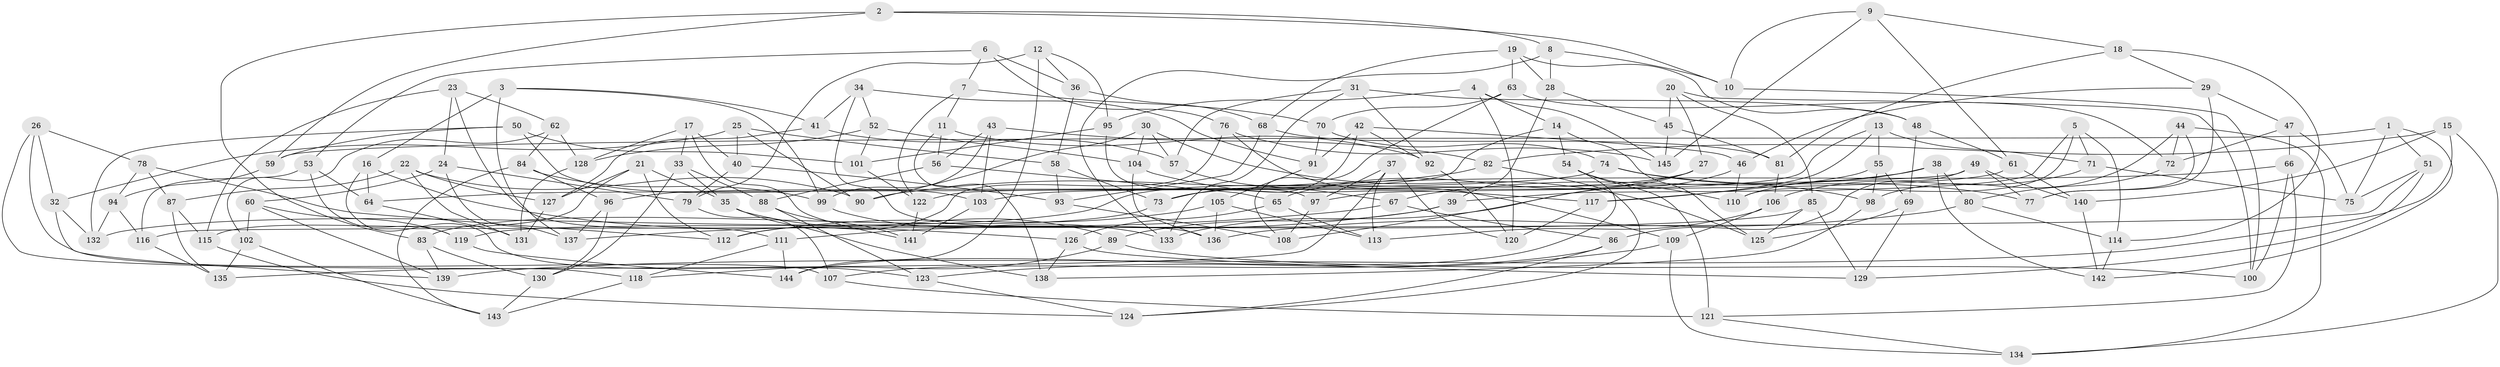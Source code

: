 // Generated by graph-tools (version 1.1) at 2025/26/03/09/25 03:26:58]
// undirected, 145 vertices, 290 edges
graph export_dot {
graph [start="1"]
  node [color=gray90,style=filled];
  1;
  2;
  3;
  4;
  5;
  6;
  7;
  8;
  9;
  10;
  11;
  12;
  13;
  14;
  15;
  16;
  17;
  18;
  19;
  20;
  21;
  22;
  23;
  24;
  25;
  26;
  27;
  28;
  29;
  30;
  31;
  32;
  33;
  34;
  35;
  36;
  37;
  38;
  39;
  40;
  41;
  42;
  43;
  44;
  45;
  46;
  47;
  48;
  49;
  50;
  51;
  52;
  53;
  54;
  55;
  56;
  57;
  58;
  59;
  60;
  61;
  62;
  63;
  64;
  65;
  66;
  67;
  68;
  69;
  70;
  71;
  72;
  73;
  74;
  75;
  76;
  77;
  78;
  79;
  80;
  81;
  82;
  83;
  84;
  85;
  86;
  87;
  88;
  89;
  90;
  91;
  92;
  93;
  94;
  95;
  96;
  97;
  98;
  99;
  100;
  101;
  102;
  103;
  104;
  105;
  106;
  107;
  108;
  109;
  110;
  111;
  112;
  113;
  114;
  115;
  116;
  117;
  118;
  119;
  120;
  121;
  122;
  123;
  124;
  125;
  126;
  127;
  128;
  129;
  130;
  131;
  132;
  133;
  134;
  135;
  136;
  137;
  138;
  139;
  140;
  141;
  142;
  143;
  144;
  145;
  1 -- 75;
  1 -- 59;
  1 -- 142;
  1 -- 51;
  2 -- 8;
  2 -- 10;
  2 -- 83;
  2 -- 59;
  3 -- 16;
  3 -- 99;
  3 -- 41;
  3 -- 137;
  4 -- 95;
  4 -- 145;
  4 -- 14;
  4 -- 120;
  5 -- 71;
  5 -- 114;
  5 -- 39;
  5 -- 110;
  6 -- 7;
  6 -- 53;
  6 -- 76;
  6 -- 36;
  7 -- 70;
  7 -- 11;
  7 -- 122;
  8 -- 10;
  8 -- 28;
  8 -- 133;
  9 -- 145;
  9 -- 18;
  9 -- 10;
  9 -- 61;
  10 -- 100;
  11 -- 92;
  11 -- 138;
  11 -- 56;
  12 -- 36;
  12 -- 95;
  12 -- 144;
  12 -- 79;
  13 -- 97;
  13 -- 71;
  13 -- 117;
  13 -- 55;
  14 -- 54;
  14 -- 125;
  14 -- 122;
  15 -- 134;
  15 -- 139;
  15 -- 82;
  15 -- 140;
  16 -- 126;
  16 -- 123;
  16 -- 64;
  17 -- 40;
  17 -- 128;
  17 -- 141;
  17 -- 33;
  18 -- 29;
  18 -- 81;
  18 -- 114;
  19 -- 48;
  19 -- 68;
  19 -- 28;
  19 -- 63;
  20 -- 45;
  20 -- 100;
  20 -- 27;
  20 -- 85;
  21 -- 112;
  21 -- 127;
  21 -- 115;
  21 -- 35;
  22 -- 87;
  22 -- 131;
  22 -- 127;
  22 -- 90;
  23 -- 115;
  23 -- 62;
  23 -- 111;
  23 -- 24;
  24 -- 60;
  24 -- 137;
  24 -- 79;
  25 -- 32;
  25 -- 40;
  25 -- 90;
  25 -- 58;
  26 -- 78;
  26 -- 118;
  26 -- 32;
  26 -- 107;
  27 -- 132;
  27 -- 108;
  27 -- 65;
  28 -- 45;
  28 -- 39;
  29 -- 47;
  29 -- 46;
  29 -- 77;
  30 -- 125;
  30 -- 57;
  30 -- 104;
  30 -- 90;
  31 -- 48;
  31 -- 57;
  31 -- 92;
  31 -- 133;
  32 -- 139;
  32 -- 132;
  33 -- 130;
  33 -- 35;
  33 -- 88;
  34 -- 52;
  34 -- 91;
  34 -- 41;
  34 -- 136;
  35 -- 89;
  35 -- 138;
  36 -- 68;
  36 -- 58;
  37 -- 120;
  37 -- 97;
  37 -- 135;
  37 -- 113;
  38 -- 110;
  38 -- 80;
  38 -- 67;
  38 -- 142;
  39 -- 89;
  39 -- 111;
  40 -- 93;
  40 -- 79;
  41 -- 57;
  41 -- 127;
  42 -- 46;
  42 -- 91;
  42 -- 73;
  42 -- 92;
  43 -- 99;
  43 -- 82;
  43 -- 103;
  43 -- 56;
  44 -- 98;
  44 -- 134;
  44 -- 77;
  44 -- 72;
  45 -- 81;
  45 -- 145;
  46 -- 133;
  46 -- 110;
  47 -- 72;
  47 -- 66;
  47 -- 75;
  48 -- 61;
  48 -- 69;
  49 -- 140;
  49 -- 64;
  49 -- 86;
  49 -- 77;
  50 -- 101;
  50 -- 103;
  50 -- 132;
  50 -- 59;
  51 -- 129;
  51 -- 75;
  51 -- 116;
  52 -- 101;
  52 -- 128;
  52 -- 104;
  53 -- 116;
  53 -- 64;
  53 -- 119;
  54 -- 121;
  54 -- 110;
  54 -- 144;
  55 -- 117;
  55 -- 98;
  55 -- 69;
  56 -- 65;
  56 -- 88;
  57 -- 67;
  58 -- 73;
  58 -- 93;
  59 -- 94;
  60 -- 139;
  60 -- 102;
  60 -- 119;
  61 -- 140;
  61 -- 103;
  62 -- 102;
  62 -- 128;
  62 -- 84;
  63 -- 108;
  63 -- 72;
  63 -- 70;
  64 -- 131;
  65 -- 126;
  65 -- 113;
  66 -- 73;
  66 -- 100;
  66 -- 121;
  67 -- 86;
  67 -- 137;
  68 -- 81;
  68 -- 93;
  69 -- 125;
  69 -- 129;
  70 -- 74;
  70 -- 91;
  71 -- 106;
  71 -- 75;
  72 -- 80;
  73 -- 83;
  74 -- 98;
  74 -- 96;
  74 -- 77;
  76 -- 109;
  76 -- 112;
  76 -- 145;
  78 -- 87;
  78 -- 94;
  78 -- 112;
  79 -- 107;
  80 -- 114;
  80 -- 136;
  81 -- 106;
  82 -- 90;
  82 -- 124;
  83 -- 139;
  83 -- 130;
  84 -- 96;
  84 -- 143;
  84 -- 99;
  85 -- 119;
  85 -- 125;
  85 -- 129;
  86 -- 107;
  86 -- 124;
  87 -- 115;
  87 -- 135;
  88 -- 141;
  88 -- 123;
  89 -- 100;
  89 -- 118;
  91 -- 105;
  92 -- 120;
  93 -- 108;
  94 -- 116;
  94 -- 132;
  95 -- 97;
  95 -- 101;
  96 -- 130;
  96 -- 137;
  97 -- 108;
  98 -- 138;
  99 -- 133;
  101 -- 122;
  102 -- 143;
  102 -- 135;
  103 -- 141;
  104 -- 117;
  104 -- 136;
  105 -- 136;
  105 -- 113;
  105 -- 112;
  106 -- 113;
  106 -- 109;
  107 -- 121;
  109 -- 123;
  109 -- 134;
  111 -- 144;
  111 -- 118;
  114 -- 142;
  115 -- 124;
  116 -- 135;
  117 -- 120;
  118 -- 143;
  119 -- 144;
  121 -- 134;
  122 -- 141;
  123 -- 124;
  126 -- 138;
  126 -- 129;
  127 -- 131;
  128 -- 131;
  130 -- 143;
  140 -- 142;
}
